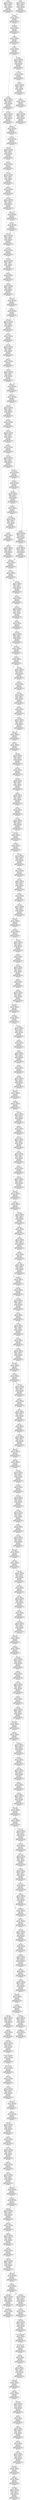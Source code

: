 digraph cnn_tree {
conv0_1 [shape=box, label="conv0_1\n id: 0  type: 0\n input size: 3*512*1024\n output size: 13*256*512\n kernel_h: 3 kernel_w: 3\n stride_h: 2 stride_w: 2\n pad_h: 1 pad_w: 1\n pad_up: 1 pad_down 0\n pad_left: 1 pad_right 0\n report_flag: 0\n bond_type: 1\n data_bit_mode: 1\n aligned_input_data_size: 0\n aligned_output_data_size: 0\n data_delta: 0"];
conv0_1 -> concat0_1;
pool0_1 [shape=box, label="pool0_1\n id: 1  type: 3\n input size: 3*512*1024\n output size: 3*256*512\n kernel_h: 2 kernel_w: 2\n stride_h: 2 stride_w: 2\n pad_h: 0 pad_w: 0\n pad_up: 0 pad_down 0\n pad_left: 0 pad_right 0\n report_flag: 0\n bond_type: 1\n data_bit_mode: 1\n aligned_input_data_size: 0\n aligned_output_data_size: 0\n data_delta: 0"];
pool0_1 -> concat0_1;
concat0_1 [shape=box, label="concat0_1\n id: 2  type: 37\n input size: 16*256*512\n output size: 16*256*512\n report_flag: 0\n bond_type: 1\n data_bit_mode: 2\n aligned_input_data_size: 0\n aligned_output_data_size: 0\n data_delta: 0"];
concat0_1 -> batchnorm0_1;
batchnorm0_1 [shape=box, label="batchnorm0_1\n id: 3  type: 24\n input size: 16*256*512\n output size: 16*256*512\n report_flag: 0\n bond_type: 1\n data_bit_mode: 2\n aligned_input_data_size: 0\n aligned_output_data_size: 0\n data_delta: 0"];
batchnorm0_1 -> scale0_1;
scale0_1 [shape=box, label="scale0_1\n id: 4  type: 25\n input size: 16*256*512\n output size: 16*256*512\n report_flag: 0\n bond_type: 1\n data_bit_mode: 2\n aligned_input_data_size: 0\n aligned_output_data_size: 0\n data_delta: 0"];
scale0_1 -> prelu0_1;
prelu0_1 [shape=box, label="prelu0_1\n id: 5  type: 11\n input size: 16*256*512\n output size: 16*256*512\n report_flag: 0\n bond_type: 1\n data_bit_mode: 2\n aligned_input_data_size: 0\n aligned_output_data_size: 0\n data_delta: 0"];
prelu0_1 -> pool1_0_4;
prelu0_1 -> conv1_0_0;
conv1_0_0 [shape=box, label="conv1_0_0\n id: 6  type: 0\n input size: 16*256*512\n output size: 16*128*256\n kernel_h: 2 kernel_w: 2\n stride_h: 2 stride_w: 2\n pad_h: 0 pad_w: 0\n pad_up: 0 pad_down 0\n pad_left: 0 pad_right 0\n report_flag: 0\n bond_type: 1\n data_bit_mode: 1\n aligned_input_data_size: 0\n aligned_output_data_size: 0\n data_delta: 0"];
conv1_0_0 -> prelu1_0_0;
prelu1_0_0 [shape=box, label="prelu1_0_0\n id: 7  type: 11\n input size: 16*128*256\n output size: 16*128*256\n report_flag: 0\n bond_type: 1\n data_bit_mode: 2\n aligned_input_data_size: 0\n aligned_output_data_size: 0\n data_delta: 0"];
prelu1_0_0 -> conv1_0_1;
conv1_0_1 [shape=box, label="conv1_0_1\n id: 8  type: 0\n input size: 16*128*256\n output size: 16*128*256\n kernel_h: 3 kernel_w: 3\n stride_h: 1 stride_w: 1\n pad_h: 1 pad_w: 1\n pad_up: 1 pad_down 1\n pad_left: 1 pad_right 1\n report_flag: 0\n bond_type: 1\n data_bit_mode: 1\n aligned_input_data_size: 0\n aligned_output_data_size: 0\n data_delta: 0"];
conv1_0_1 -> prelu1_0_1;
prelu1_0_1 [shape=box, label="prelu1_0_1\n id: 9  type: 11\n input size: 16*128*256\n output size: 16*128*256\n report_flag: 0\n bond_type: 1\n data_bit_mode: 2\n aligned_input_data_size: 0\n aligned_output_data_size: 0\n data_delta: 0"];
prelu1_0_1 -> conv1_0_2;
conv1_0_2 [shape=box, label="conv1_0_2\n id: 10  type: 0\n input size: 16*128*256\n output size: 64*128*256\n kernel_h: 1 kernel_w: 1\n stride_h: 1 stride_w: 1\n pad_h: 0 pad_w: 0\n pad_up: 0 pad_down 0\n pad_left: 0 pad_right 0\n report_flag: 0\n bond_type: 1\n data_bit_mode: 1\n aligned_input_data_size: 0\n aligned_output_data_size: 0\n data_delta: 0"];
conv1_0_2 -> eltwise1_0_4;
pool1_0_4 [shape=box, label="pool1_0_4\n id: 11  type: 3\n input size: 16*256*512\n output size: 16*128*256\n kernel_h: 2 kernel_w: 2\n stride_h: 2 stride_w: 2\n pad_h: 0 pad_w: 0\n pad_up: 0 pad_down 0\n pad_left: 0 pad_right 0\n report_flag: 0\n bond_type: 1\n data_bit_mode: 1\n aligned_input_data_size: 0\n aligned_output_data_size: 0\n data_delta: 0"];
pool1_0_4 -> conv1_0_4;
pool1_0_4 -> upsample5_0_4;
conv1_0_4 [shape=box, label="conv1_0_4\n id: 12  type: 0\n input size: 16*128*256\n output size: 64*128*256\n kernel_h: 1 kernel_w: 1\n stride_h: 1 stride_w: 1\n pad_h: 0 pad_w: 0\n pad_up: 0 pad_down 0\n pad_left: 0 pad_right 0\n report_flag: 0\n bond_type: 1\n data_bit_mode: 1\n aligned_input_data_size: 0\n aligned_output_data_size: 0\n data_delta: 0"];
conv1_0_4 -> eltwise1_0_4;
eltwise1_0_4 [shape=box, label="eltwise1_0_4\n id: 13  type: 27\n input size: 64*128*256\n output size: 64*128*256\n report_flag: 0\n bond_type: 1\n data_bit_mode: 1\n aligned_input_data_size: 0\n aligned_output_data_size: 0\n data_delta: 0"];
eltwise1_0_4 -> prelu1_0_4;
prelu1_0_4 [shape=box, label="prelu1_0_4\n id: 14  type: 11\n input size: 64*128*256\n output size: 64*128*256\n report_flag: 0\n bond_type: 1\n data_bit_mode: 2\n aligned_input_data_size: 0\n aligned_output_data_size: 0\n data_delta: 0"];
prelu1_0_4 -> eltwise1_1_4;
prelu1_0_4 -> conv1_1_0;
conv1_1_0 [shape=box, label="conv1_1_0\n id: 15  type: 0\n input size: 64*128*256\n output size: 16*128*256\n kernel_h: 1 kernel_w: 1\n stride_h: 1 stride_w: 1\n pad_h: 0 pad_w: 0\n pad_up: 0 pad_down 0\n pad_left: 0 pad_right 0\n report_flag: 0\n bond_type: 1\n data_bit_mode: 1\n aligned_input_data_size: 0\n aligned_output_data_size: 0\n data_delta: 0"];
conv1_1_0 -> prelu1_1_0;
prelu1_1_0 [shape=box, label="prelu1_1_0\n id: 16  type: 11\n input size: 16*128*256\n output size: 16*128*256\n report_flag: 0\n bond_type: 1\n data_bit_mode: 2\n aligned_input_data_size: 0\n aligned_output_data_size: 0\n data_delta: 0"];
prelu1_1_0 -> conv1_1_1;
conv1_1_1 [shape=box, label="conv1_1_1\n id: 17  type: 0\n input size: 16*128*256\n output size: 16*128*256\n kernel_h: 3 kernel_w: 3\n stride_h: 1 stride_w: 1\n pad_h: 1 pad_w: 1\n pad_up: 1 pad_down 1\n pad_left: 1 pad_right 1\n report_flag: 0\n bond_type: 1\n data_bit_mode: 1\n aligned_input_data_size: 0\n aligned_output_data_size: 0\n data_delta: 0"];
conv1_1_1 -> prelu1_1_1;
prelu1_1_1 [shape=box, label="prelu1_1_1\n id: 18  type: 11\n input size: 16*128*256\n output size: 16*128*256\n report_flag: 0\n bond_type: 1\n data_bit_mode: 2\n aligned_input_data_size: 0\n aligned_output_data_size: 0\n data_delta: 0"];
prelu1_1_1 -> conv1_1_2;
conv1_1_2 [shape=box, label="conv1_1_2\n id: 19  type: 0\n input size: 16*128*256\n output size: 64*128*256\n kernel_h: 1 kernel_w: 1\n stride_h: 1 stride_w: 1\n pad_h: 0 pad_w: 0\n pad_up: 0 pad_down 0\n pad_left: 0 pad_right 0\n report_flag: 0\n bond_type: 1\n data_bit_mode: 1\n aligned_input_data_size: 0\n aligned_output_data_size: 0\n data_delta: 0"];
conv1_1_2 -> eltwise1_1_4;
eltwise1_1_4 [shape=box, label="eltwise1_1_4\n id: 20  type: 27\n input size: 64*128*256\n output size: 64*128*256\n report_flag: 0\n bond_type: 1\n data_bit_mode: 1\n aligned_input_data_size: 0\n aligned_output_data_size: 0\n data_delta: 0"];
eltwise1_1_4 -> prelu1_1_4;
prelu1_1_4 [shape=box, label="prelu1_1_4\n id: 21  type: 11\n input size: 64*128*256\n output size: 64*128*256\n report_flag: 0\n bond_type: 1\n data_bit_mode: 2\n aligned_input_data_size: 0\n aligned_output_data_size: 0\n data_delta: 0"];
prelu1_1_4 -> eltwise1_2_4;
prelu1_1_4 -> conv1_2_0;
conv1_2_0 [shape=box, label="conv1_2_0\n id: 22  type: 0\n input size: 64*128*256\n output size: 16*128*256\n kernel_h: 1 kernel_w: 1\n stride_h: 1 stride_w: 1\n pad_h: 0 pad_w: 0\n pad_up: 0 pad_down 0\n pad_left: 0 pad_right 0\n report_flag: 0\n bond_type: 1\n data_bit_mode: 1\n aligned_input_data_size: 0\n aligned_output_data_size: 0\n data_delta: 0"];
conv1_2_0 -> prelu1_2_0;
prelu1_2_0 [shape=box, label="prelu1_2_0\n id: 23  type: 11\n input size: 16*128*256\n output size: 16*128*256\n report_flag: 0\n bond_type: 1\n data_bit_mode: 2\n aligned_input_data_size: 0\n aligned_output_data_size: 0\n data_delta: 0"];
prelu1_2_0 -> conv1_2_1;
conv1_2_1 [shape=box, label="conv1_2_1\n id: 24  type: 0\n input size: 16*128*256\n output size: 16*128*256\n kernel_h: 3 kernel_w: 3\n stride_h: 1 stride_w: 1\n pad_h: 1 pad_w: 1\n pad_up: 1 pad_down 1\n pad_left: 1 pad_right 1\n report_flag: 0\n bond_type: 1\n data_bit_mode: 1\n aligned_input_data_size: 0\n aligned_output_data_size: 0\n data_delta: 0"];
conv1_2_1 -> prelu1_2_1;
prelu1_2_1 [shape=box, label="prelu1_2_1\n id: 25  type: 11\n input size: 16*128*256\n output size: 16*128*256\n report_flag: 0\n bond_type: 1\n data_bit_mode: 2\n aligned_input_data_size: 0\n aligned_output_data_size: 0\n data_delta: 0"];
prelu1_2_1 -> conv1_2_2;
conv1_2_2 [shape=box, label="conv1_2_2\n id: 26  type: 0\n input size: 16*128*256\n output size: 64*128*256\n kernel_h: 1 kernel_w: 1\n stride_h: 1 stride_w: 1\n pad_h: 0 pad_w: 0\n pad_up: 0 pad_down 0\n pad_left: 0 pad_right 0\n report_flag: 0\n bond_type: 1\n data_bit_mode: 1\n aligned_input_data_size: 0\n aligned_output_data_size: 0\n data_delta: 0"];
conv1_2_2 -> eltwise1_2_4;
eltwise1_2_4 [shape=box, label="eltwise1_2_4\n id: 27  type: 27\n input size: 64*128*256\n output size: 64*128*256\n report_flag: 0\n bond_type: 1\n data_bit_mode: 1\n aligned_input_data_size: 0\n aligned_output_data_size: 0\n data_delta: 0"];
eltwise1_2_4 -> prelu1_2_4;
prelu1_2_4 [shape=box, label="prelu1_2_4\n id: 28  type: 11\n input size: 64*128*256\n output size: 64*128*256\n report_flag: 0\n bond_type: 1\n data_bit_mode: 2\n aligned_input_data_size: 0\n aligned_output_data_size: 0\n data_delta: 0"];
prelu1_2_4 -> eltwise1_3_4;
prelu1_2_4 -> conv1_3_0;
conv1_3_0 [shape=box, label="conv1_3_0\n id: 29  type: 0\n input size: 64*128*256\n output size: 16*128*256\n kernel_h: 1 kernel_w: 1\n stride_h: 1 stride_w: 1\n pad_h: 0 pad_w: 0\n pad_up: 0 pad_down 0\n pad_left: 0 pad_right 0\n report_flag: 0\n bond_type: 1\n data_bit_mode: 1\n aligned_input_data_size: 0\n aligned_output_data_size: 0\n data_delta: 0"];
conv1_3_0 -> prelu1_3_0;
prelu1_3_0 [shape=box, label="prelu1_3_0\n id: 30  type: 11\n input size: 16*128*256\n output size: 16*128*256\n report_flag: 0\n bond_type: 1\n data_bit_mode: 2\n aligned_input_data_size: 0\n aligned_output_data_size: 0\n data_delta: 0"];
prelu1_3_0 -> conv1_3_1;
conv1_3_1 [shape=box, label="conv1_3_1\n id: 31  type: 0\n input size: 16*128*256\n output size: 16*128*256\n kernel_h: 3 kernel_w: 3\n stride_h: 1 stride_w: 1\n pad_h: 1 pad_w: 1\n pad_up: 1 pad_down 1\n pad_left: 1 pad_right 1\n report_flag: 0\n bond_type: 1\n data_bit_mode: 1\n aligned_input_data_size: 0\n aligned_output_data_size: 0\n data_delta: 0"];
conv1_3_1 -> prelu1_3_1;
prelu1_3_1 [shape=box, label="prelu1_3_1\n id: 32  type: 11\n input size: 16*128*256\n output size: 16*128*256\n report_flag: 0\n bond_type: 1\n data_bit_mode: 2\n aligned_input_data_size: 0\n aligned_output_data_size: 0\n data_delta: 0"];
prelu1_3_1 -> conv1_3_2;
conv1_3_2 [shape=box, label="conv1_3_2\n id: 33  type: 0\n input size: 16*128*256\n output size: 64*128*256\n kernel_h: 1 kernel_w: 1\n stride_h: 1 stride_w: 1\n pad_h: 0 pad_w: 0\n pad_up: 0 pad_down 0\n pad_left: 0 pad_right 0\n report_flag: 0\n bond_type: 1\n data_bit_mode: 1\n aligned_input_data_size: 0\n aligned_output_data_size: 0\n data_delta: 0"];
conv1_3_2 -> eltwise1_3_4;
eltwise1_3_4 [shape=box, label="eltwise1_3_4\n id: 34  type: 27\n input size: 64*128*256\n output size: 64*128*256\n report_flag: 0\n bond_type: 1\n data_bit_mode: 1\n aligned_input_data_size: 0\n aligned_output_data_size: 0\n data_delta: 0"];
eltwise1_3_4 -> prelu1_3_4;
prelu1_3_4 [shape=box, label="prelu1_3_4\n id: 35  type: 11\n input size: 64*128*256\n output size: 64*128*256\n report_flag: 0\n bond_type: 1\n data_bit_mode: 2\n aligned_input_data_size: 0\n aligned_output_data_size: 0\n data_delta: 0"];
prelu1_3_4 -> eltwise1_4_4;
prelu1_3_4 -> conv1_4_0;
conv1_4_0 [shape=box, label="conv1_4_0\n id: 36  type: 0\n input size: 64*128*256\n output size: 16*128*256\n kernel_h: 1 kernel_w: 1\n stride_h: 1 stride_w: 1\n pad_h: 0 pad_w: 0\n pad_up: 0 pad_down 0\n pad_left: 0 pad_right 0\n report_flag: 0\n bond_type: 1\n data_bit_mode: 1\n aligned_input_data_size: 0\n aligned_output_data_size: 0\n data_delta: 0"];
conv1_4_0 -> prelu1_4_0;
prelu1_4_0 [shape=box, label="prelu1_4_0\n id: 37  type: 11\n input size: 16*128*256\n output size: 16*128*256\n report_flag: 0\n bond_type: 1\n data_bit_mode: 2\n aligned_input_data_size: 0\n aligned_output_data_size: 0\n data_delta: 0"];
prelu1_4_0 -> conv1_4_1;
conv1_4_1 [shape=box, label="conv1_4_1\n id: 38  type: 0\n input size: 16*128*256\n output size: 16*128*256\n kernel_h: 3 kernel_w: 3\n stride_h: 1 stride_w: 1\n pad_h: 1 pad_w: 1\n pad_up: 1 pad_down 1\n pad_left: 1 pad_right 1\n report_flag: 0\n bond_type: 1\n data_bit_mode: 1\n aligned_input_data_size: 0\n aligned_output_data_size: 0\n data_delta: 0"];
conv1_4_1 -> prelu1_4_1;
prelu1_4_1 [shape=box, label="prelu1_4_1\n id: 39  type: 11\n input size: 16*128*256\n output size: 16*128*256\n report_flag: 0\n bond_type: 1\n data_bit_mode: 2\n aligned_input_data_size: 0\n aligned_output_data_size: 0\n data_delta: 0"];
prelu1_4_1 -> conv1_4_2;
conv1_4_2 [shape=box, label="conv1_4_2\n id: 40  type: 0\n input size: 16*128*256\n output size: 64*128*256\n kernel_h: 1 kernel_w: 1\n stride_h: 1 stride_w: 1\n pad_h: 0 pad_w: 0\n pad_up: 0 pad_down 0\n pad_left: 0 pad_right 0\n report_flag: 0\n bond_type: 1\n data_bit_mode: 1\n aligned_input_data_size: 0\n aligned_output_data_size: 0\n data_delta: 0"];
conv1_4_2 -> eltwise1_4_4;
eltwise1_4_4 [shape=box, label="eltwise1_4_4\n id: 41  type: 27\n input size: 64*128*256\n output size: 64*128*256\n report_flag: 0\n bond_type: 1\n data_bit_mode: 1\n aligned_input_data_size: 0\n aligned_output_data_size: 0\n data_delta: 0"];
eltwise1_4_4 -> prelu1_4_4;
prelu1_4_4 [shape=box, label="prelu1_4_4\n id: 42  type: 11\n input size: 64*128*256\n output size: 64*128*256\n report_flag: 0\n bond_type: 1\n data_bit_mode: 2\n aligned_input_data_size: 0\n aligned_output_data_size: 0\n data_delta: 0"];
prelu1_4_4 -> pool2_0_4;
prelu1_4_4 -> conv2_0_0;
conv2_0_0 [shape=box, label="conv2_0_0\n id: 43  type: 0\n input size: 64*128*256\n output size: 32*64*128\n kernel_h: 2 kernel_w: 2\n stride_h: 2 stride_w: 2\n pad_h: 0 pad_w: 0\n pad_up: 0 pad_down 0\n pad_left: 0 pad_right 0\n report_flag: 0\n bond_type: 1\n data_bit_mode: 1\n aligned_input_data_size: 0\n aligned_output_data_size: 0\n data_delta: 0"];
conv2_0_0 -> prelu2_0_0;
prelu2_0_0 [shape=box, label="prelu2_0_0\n id: 44  type: 11\n input size: 32*64*128\n output size: 32*64*128\n report_flag: 0\n bond_type: 1\n data_bit_mode: 2\n aligned_input_data_size: 0\n aligned_output_data_size: 0\n data_delta: 0"];
prelu2_0_0 -> conv2_0_1;
conv2_0_1 [shape=box, label="conv2_0_1\n id: 45  type: 0\n input size: 32*64*128\n output size: 32*64*128\n kernel_h: 3 kernel_w: 3\n stride_h: 1 stride_w: 1\n pad_h: 1 pad_w: 1\n pad_up: 1 pad_down 1\n pad_left: 1 pad_right 1\n report_flag: 0\n bond_type: 1\n data_bit_mode: 1\n aligned_input_data_size: 0\n aligned_output_data_size: 0\n data_delta: 0"];
conv2_0_1 -> prelu2_0_1;
prelu2_0_1 [shape=box, label="prelu2_0_1\n id: 46  type: 11\n input size: 32*64*128\n output size: 32*64*128\n report_flag: 0\n bond_type: 1\n data_bit_mode: 2\n aligned_input_data_size: 0\n aligned_output_data_size: 0\n data_delta: 0"];
prelu2_0_1 -> conv2_0_2;
conv2_0_2 [shape=box, label="conv2_0_2\n id: 47  type: 0\n input size: 32*64*128\n output size: 128*64*128\n kernel_h: 1 kernel_w: 1\n stride_h: 1 stride_w: 1\n pad_h: 0 pad_w: 0\n pad_up: 0 pad_down 0\n pad_left: 0 pad_right 0\n report_flag: 0\n bond_type: 1\n data_bit_mode: 1\n aligned_input_data_size: 0\n aligned_output_data_size: 0\n data_delta: 0"];
conv2_0_2 -> eltwise2_0_4;
pool2_0_4 [shape=box, label="pool2_0_4\n id: 48  type: 3\n input size: 64*128*256\n output size: 64*64*128\n kernel_h: 2 kernel_w: 2\n stride_h: 2 stride_w: 2\n pad_h: 0 pad_w: 0\n pad_up: 0 pad_down 0\n pad_left: 0 pad_right 0\n report_flag: 0\n bond_type: 1\n data_bit_mode: 1\n aligned_input_data_size: 0\n aligned_output_data_size: 0\n data_delta: 0"];
pool2_0_4 -> conv2_0_4;
pool2_0_4 -> upsample4_0_4;
conv2_0_4 [shape=box, label="conv2_0_4\n id: 49  type: 0\n input size: 64*64*128\n output size: 128*64*128\n kernel_h: 1 kernel_w: 1\n stride_h: 1 stride_w: 1\n pad_h: 0 pad_w: 0\n pad_up: 0 pad_down 0\n pad_left: 0 pad_right 0\n report_flag: 0\n bond_type: 1\n data_bit_mode: 1\n aligned_input_data_size: 0\n aligned_output_data_size: 0\n data_delta: 0"];
conv2_0_4 -> eltwise2_0_4;
eltwise2_0_4 [shape=box, label="eltwise2_0_4\n id: 50  type: 27\n input size: 128*64*128\n output size: 128*64*128\n report_flag: 0\n bond_type: 1\n data_bit_mode: 1\n aligned_input_data_size: 0\n aligned_output_data_size: 0\n data_delta: 0"];
eltwise2_0_4 -> prelu2_0_4;
prelu2_0_4 [shape=box, label="prelu2_0_4\n id: 51  type: 11\n input size: 128*64*128\n output size: 128*64*128\n report_flag: 0\n bond_type: 1\n data_bit_mode: 2\n aligned_input_data_size: 0\n aligned_output_data_size: 0\n data_delta: 0"];
prelu2_0_4 -> eltwise2_1_4;
prelu2_0_4 -> conv2_1_0;
conv2_1_0 [shape=box, label="conv2_1_0\n id: 52  type: 0\n input size: 128*64*128\n output size: 32*64*128\n kernel_h: 1 kernel_w: 1\n stride_h: 1 stride_w: 1\n pad_h: 0 pad_w: 0\n pad_up: 0 pad_down 0\n pad_left: 0 pad_right 0\n report_flag: 0\n bond_type: 1\n data_bit_mode: 1\n aligned_input_data_size: 0\n aligned_output_data_size: 0\n data_delta: 0"];
conv2_1_0 -> prelu2_1_0;
prelu2_1_0 [shape=box, label="prelu2_1_0\n id: 53  type: 11\n input size: 32*64*128\n output size: 32*64*128\n report_flag: 0\n bond_type: 1\n data_bit_mode: 2\n aligned_input_data_size: 0\n aligned_output_data_size: 0\n data_delta: 0"];
prelu2_1_0 -> conv2_1_1;
conv2_1_1 [shape=box, label="conv2_1_1\n id: 54  type: 0\n input size: 32*64*128\n output size: 32*64*128\n kernel_h: 3 kernel_w: 3\n stride_h: 1 stride_w: 1\n pad_h: 1 pad_w: 1\n pad_up: 1 pad_down 1\n pad_left: 1 pad_right 1\n report_flag: 0\n bond_type: 1\n data_bit_mode: 1\n aligned_input_data_size: 0\n aligned_output_data_size: 0\n data_delta: 0"];
conv2_1_1 -> prelu2_1_1;
prelu2_1_1 [shape=box, label="prelu2_1_1\n id: 55  type: 11\n input size: 32*64*128\n output size: 32*64*128\n report_flag: 0\n bond_type: 1\n data_bit_mode: 2\n aligned_input_data_size: 0\n aligned_output_data_size: 0\n data_delta: 0"];
prelu2_1_1 -> conv2_1_2;
conv2_1_2 [shape=box, label="conv2_1_2\n id: 56  type: 0\n input size: 32*64*128\n output size: 128*64*128\n kernel_h: 1 kernel_w: 1\n stride_h: 1 stride_w: 1\n pad_h: 0 pad_w: 0\n pad_up: 0 pad_down 0\n pad_left: 0 pad_right 0\n report_flag: 0\n bond_type: 1\n data_bit_mode: 1\n aligned_input_data_size: 0\n aligned_output_data_size: 0\n data_delta: 0"];
conv2_1_2 -> eltwise2_1_4;
eltwise2_1_4 [shape=box, label="eltwise2_1_4\n id: 57  type: 27\n input size: 128*64*128\n output size: 128*64*128\n report_flag: 0\n bond_type: 1\n data_bit_mode: 1\n aligned_input_data_size: 0\n aligned_output_data_size: 0\n data_delta: 0"];
eltwise2_1_4 -> prelu2_1_4;
prelu2_1_4 [shape=box, label="prelu2_1_4\n id: 58  type: 11\n input size: 128*64*128\n output size: 128*64*128\n report_flag: 0\n bond_type: 1\n data_bit_mode: 2\n aligned_input_data_size: 0\n aligned_output_data_size: 0\n data_delta: 0"];
prelu2_1_4 -> eltwise2_2_4;
prelu2_1_4 -> conv2_2_0;
conv2_2_0 [shape=box, label="conv2_2_0\n id: 59  type: 0\n input size: 128*64*128\n output size: 32*64*128\n kernel_h: 1 kernel_w: 1\n stride_h: 1 stride_w: 1\n pad_h: 0 pad_w: 0\n pad_up: 0 pad_down 0\n pad_left: 0 pad_right 0\n report_flag: 0\n bond_type: 1\n data_bit_mode: 1\n aligned_input_data_size: 0\n aligned_output_data_size: 0\n data_delta: 0"];
conv2_2_0 -> prelu2_2_0;
prelu2_2_0 [shape=box, label="prelu2_2_0\n id: 60  type: 11\n input size: 32*64*128\n output size: 32*64*128\n report_flag: 0\n bond_type: 1\n data_bit_mode: 2\n aligned_input_data_size: 0\n aligned_output_data_size: 0\n data_delta: 0"];
prelu2_2_0 -> conv2_2_1;
conv2_2_1 [shape=box, label="conv2_2_1\n id: 61  type: 0\n input size: 32*64*128\n output size: 32*64*128\n kernel_h: 3 kernel_w: 3\n stride_h: 1 stride_w: 1\n pad_h: 2 pad_w: 2\n pad_up: 2 pad_down 2\n pad_left: 2 pad_right 2\n report_flag: 0\n bond_type: 1\n data_bit_mode: 1\n aligned_input_data_size: 0\n aligned_output_data_size: 0\n data_delta: 0"];
conv2_2_1 -> prelu2_2_1;
prelu2_2_1 [shape=box, label="prelu2_2_1\n id: 62  type: 11\n input size: 32*64*128\n output size: 32*64*128\n report_flag: 0\n bond_type: 1\n data_bit_mode: 2\n aligned_input_data_size: 0\n aligned_output_data_size: 0\n data_delta: 0"];
prelu2_2_1 -> conv2_2_2;
conv2_2_2 [shape=box, label="conv2_2_2\n id: 63  type: 0\n input size: 32*64*128\n output size: 128*64*128\n kernel_h: 1 kernel_w: 1\n stride_h: 1 stride_w: 1\n pad_h: 0 pad_w: 0\n pad_up: 0 pad_down 0\n pad_left: 0 pad_right 0\n report_flag: 0\n bond_type: 1\n data_bit_mode: 1\n aligned_input_data_size: 0\n aligned_output_data_size: 0\n data_delta: 0"];
conv2_2_2 -> eltwise2_2_4;
eltwise2_2_4 [shape=box, label="eltwise2_2_4\n id: 64  type: 27\n input size: 128*64*128\n output size: 128*64*128\n report_flag: 0\n bond_type: 1\n data_bit_mode: 1\n aligned_input_data_size: 0\n aligned_output_data_size: 0\n data_delta: 0"];
eltwise2_2_4 -> prelu2_2_4;
prelu2_2_4 [shape=box, label="prelu2_2_4\n id: 65  type: 11\n input size: 128*64*128\n output size: 128*64*128\n report_flag: 0\n bond_type: 1\n data_bit_mode: 2\n aligned_input_data_size: 0\n aligned_output_data_size: 0\n data_delta: 0"];
prelu2_2_4 -> eltwise2_3_4;
prelu2_2_4 -> conv2_3_0;
conv2_3_0 [shape=box, label="conv2_3_0\n id: 66  type: 0\n input size: 128*64*128\n output size: 32*64*128\n kernel_h: 1 kernel_w: 1\n stride_h: 1 stride_w: 1\n pad_h: 0 pad_w: 0\n pad_up: 0 pad_down 0\n pad_left: 0 pad_right 0\n report_flag: 0\n bond_type: 1\n data_bit_mode: 1\n aligned_input_data_size: 0\n aligned_output_data_size: 0\n data_delta: 0"];
conv2_3_0 -> prelu2_3_0;
prelu2_3_0 [shape=box, label="prelu2_3_0\n id: 67  type: 11\n input size: 32*64*128\n output size: 32*64*128\n report_flag: 0\n bond_type: 1\n data_bit_mode: 2\n aligned_input_data_size: 0\n aligned_output_data_size: 0\n data_delta: 0"];
prelu2_3_0 -> conv2_3_1_a;
conv2_3_1_a [shape=box, label="conv2_3_1_a\n id: 68  type: 0\n input size: 32*64*128\n output size: 32*62*130\n kernel_h: 5 kernel_w: 1\n stride_h: 1 stride_w: 1\n pad_h: 1 pad_w: 1\n pad_up: 1 pad_down 1\n pad_left: 1 pad_right 1\n report_flag: 0\n bond_type: 1\n data_bit_mode: 1\n aligned_input_data_size: 0\n aligned_output_data_size: 0\n data_delta: 0"];
conv2_3_1_a -> conv2_3_1;
conv2_3_1 [shape=box, label="conv2_3_1\n id: 69  type: 0\n input size: 32*62*130\n output size: 32*64*128\n kernel_h: 1 kernel_w: 5\n stride_h: 1 stride_w: 1\n pad_h: 1 pad_w: 1\n pad_up: 1 pad_down 1\n pad_left: 1 pad_right 1\n report_flag: 0\n bond_type: 1\n data_bit_mode: 1\n aligned_input_data_size: 0\n aligned_output_data_size: 0\n data_delta: 0"];
conv2_3_1 -> prelu2_3_1;
prelu2_3_1 [shape=box, label="prelu2_3_1\n id: 70  type: 11\n input size: 32*64*128\n output size: 32*64*128\n report_flag: 0\n bond_type: 1\n data_bit_mode: 2\n aligned_input_data_size: 0\n aligned_output_data_size: 0\n data_delta: 0"];
prelu2_3_1 -> conv2_3_2;
conv2_3_2 [shape=box, label="conv2_3_2\n id: 71  type: 0\n input size: 32*64*128\n output size: 128*64*128\n kernel_h: 1 kernel_w: 1\n stride_h: 1 stride_w: 1\n pad_h: 0 pad_w: 0\n pad_up: 0 pad_down 0\n pad_left: 0 pad_right 0\n report_flag: 0\n bond_type: 1\n data_bit_mode: 1\n aligned_input_data_size: 0\n aligned_output_data_size: 0\n data_delta: 0"];
conv2_3_2 -> eltwise2_3_4;
eltwise2_3_4 [shape=box, label="eltwise2_3_4\n id: 72  type: 27\n input size: 128*64*128\n output size: 128*64*128\n report_flag: 0\n bond_type: 1\n data_bit_mode: 1\n aligned_input_data_size: 0\n aligned_output_data_size: 0\n data_delta: 0"];
eltwise2_3_4 -> prelu2_3_4;
prelu2_3_4 [shape=box, label="prelu2_3_4\n id: 73  type: 11\n input size: 128*64*128\n output size: 128*64*128\n report_flag: 0\n bond_type: 1\n data_bit_mode: 2\n aligned_input_data_size: 0\n aligned_output_data_size: 0\n data_delta: 0"];
prelu2_3_4 -> eltwise2_4_4;
prelu2_3_4 -> conv2_4_0;
conv2_4_0 [shape=box, label="conv2_4_0\n id: 74  type: 0\n input size: 128*64*128\n output size: 32*64*128\n kernel_h: 1 kernel_w: 1\n stride_h: 1 stride_w: 1\n pad_h: 0 pad_w: 0\n pad_up: 0 pad_down 0\n pad_left: 0 pad_right 0\n report_flag: 0\n bond_type: 1\n data_bit_mode: 1\n aligned_input_data_size: 0\n aligned_output_data_size: 0\n data_delta: 0"];
conv2_4_0 -> prelu2_4_0;
prelu2_4_0 [shape=box, label="prelu2_4_0\n id: 75  type: 11\n input size: 32*64*128\n output size: 32*64*128\n report_flag: 0\n bond_type: 1\n data_bit_mode: 2\n aligned_input_data_size: 0\n aligned_output_data_size: 0\n data_delta: 0"];
prelu2_4_0 -> conv2_4_1;
conv2_4_1 [shape=box, label="conv2_4_1\n id: 76  type: 0\n input size: 32*64*128\n output size: 32*64*128\n kernel_h: 3 kernel_w: 3\n stride_h: 1 stride_w: 1\n pad_h: 4 pad_w: 4\n pad_up: 4 pad_down 4\n pad_left: 4 pad_right 4\n report_flag: 0\n bond_type: 1\n data_bit_mode: 1\n aligned_input_data_size: 0\n aligned_output_data_size: 0\n data_delta: 0"];
conv2_4_1 -> prelu2_4_1;
prelu2_4_1 [shape=box, label="prelu2_4_1\n id: 77  type: 11\n input size: 32*64*128\n output size: 32*64*128\n report_flag: 0\n bond_type: 1\n data_bit_mode: 2\n aligned_input_data_size: 0\n aligned_output_data_size: 0\n data_delta: 0"];
prelu2_4_1 -> conv2_4_2;
conv2_4_2 [shape=box, label="conv2_4_2\n id: 78  type: 0\n input size: 32*64*128\n output size: 128*64*128\n kernel_h: 1 kernel_w: 1\n stride_h: 1 stride_w: 1\n pad_h: 0 pad_w: 0\n pad_up: 0 pad_down 0\n pad_left: 0 pad_right 0\n report_flag: 0\n bond_type: 1\n data_bit_mode: 1\n aligned_input_data_size: 0\n aligned_output_data_size: 0\n data_delta: 0"];
conv2_4_2 -> eltwise2_4_4;
eltwise2_4_4 [shape=box, label="eltwise2_4_4\n id: 79  type: 27\n input size: 128*64*128\n output size: 128*64*128\n report_flag: 0\n bond_type: 1\n data_bit_mode: 1\n aligned_input_data_size: 0\n aligned_output_data_size: 0\n data_delta: 0"];
eltwise2_4_4 -> prelu2_4_4;
prelu2_4_4 [shape=box, label="prelu2_4_4\n id: 80  type: 11\n input size: 128*64*128\n output size: 128*64*128\n report_flag: 0\n bond_type: 1\n data_bit_mode: 2\n aligned_input_data_size: 0\n aligned_output_data_size: 0\n data_delta: 0"];
prelu2_4_4 -> eltwise2_5_4;
prelu2_4_4 -> conv2_5_0;
conv2_5_0 [shape=box, label="conv2_5_0\n id: 81  type: 0\n input size: 128*64*128\n output size: 32*64*128\n kernel_h: 1 kernel_w: 1\n stride_h: 1 stride_w: 1\n pad_h: 0 pad_w: 0\n pad_up: 0 pad_down 0\n pad_left: 0 pad_right 0\n report_flag: 0\n bond_type: 1\n data_bit_mode: 1\n aligned_input_data_size: 0\n aligned_output_data_size: 0\n data_delta: 0"];
conv2_5_0 -> prelu2_5_0;
prelu2_5_0 [shape=box, label="prelu2_5_0\n id: 82  type: 11\n input size: 32*64*128\n output size: 32*64*128\n report_flag: 0\n bond_type: 1\n data_bit_mode: 2\n aligned_input_data_size: 0\n aligned_output_data_size: 0\n data_delta: 0"];
prelu2_5_0 -> conv2_5_1;
conv2_5_1 [shape=box, label="conv2_5_1\n id: 83  type: 0\n input size: 32*64*128\n output size: 32*64*128\n kernel_h: 3 kernel_w: 3\n stride_h: 1 stride_w: 1\n pad_h: 1 pad_w: 1\n pad_up: 1 pad_down 1\n pad_left: 1 pad_right 1\n report_flag: 0\n bond_type: 1\n data_bit_mode: 1\n aligned_input_data_size: 0\n aligned_output_data_size: 0\n data_delta: 0"];
conv2_5_1 -> prelu2_5_1;
prelu2_5_1 [shape=box, label="prelu2_5_1\n id: 84  type: 11\n input size: 32*64*128\n output size: 32*64*128\n report_flag: 0\n bond_type: 1\n data_bit_mode: 2\n aligned_input_data_size: 0\n aligned_output_data_size: 0\n data_delta: 0"];
prelu2_5_1 -> conv2_5_2;
conv2_5_2 [shape=box, label="conv2_5_2\n id: 85  type: 0\n input size: 32*64*128\n output size: 128*64*128\n kernel_h: 1 kernel_w: 1\n stride_h: 1 stride_w: 1\n pad_h: 0 pad_w: 0\n pad_up: 0 pad_down 0\n pad_left: 0 pad_right 0\n report_flag: 0\n bond_type: 1\n data_bit_mode: 1\n aligned_input_data_size: 0\n aligned_output_data_size: 0\n data_delta: 0"];
conv2_5_2 -> eltwise2_5_4;
eltwise2_5_4 [shape=box, label="eltwise2_5_4\n id: 86  type: 27\n input size: 128*64*128\n output size: 128*64*128\n report_flag: 0\n bond_type: 1\n data_bit_mode: 1\n aligned_input_data_size: 0\n aligned_output_data_size: 0\n data_delta: 0"];
eltwise2_5_4 -> prelu2_5_4;
prelu2_5_4 [shape=box, label="prelu2_5_4\n id: 87  type: 11\n input size: 128*64*128\n output size: 128*64*128\n report_flag: 0\n bond_type: 1\n data_bit_mode: 2\n aligned_input_data_size: 0\n aligned_output_data_size: 0\n data_delta: 0"];
prelu2_5_4 -> eltwise2_6_4;
prelu2_5_4 -> conv2_6_0;
conv2_6_0 [shape=box, label="conv2_6_0\n id: 88  type: 0\n input size: 128*64*128\n output size: 32*64*128\n kernel_h: 1 kernel_w: 1\n stride_h: 1 stride_w: 1\n pad_h: 0 pad_w: 0\n pad_up: 0 pad_down 0\n pad_left: 0 pad_right 0\n report_flag: 0\n bond_type: 1\n data_bit_mode: 1\n aligned_input_data_size: 0\n aligned_output_data_size: 0\n data_delta: 0"];
conv2_6_0 -> prelu2_6_0;
prelu2_6_0 [shape=box, label="prelu2_6_0\n id: 89  type: 11\n input size: 32*64*128\n output size: 32*64*128\n report_flag: 0\n bond_type: 1\n data_bit_mode: 2\n aligned_input_data_size: 0\n aligned_output_data_size: 0\n data_delta: 0"];
prelu2_6_0 -> conv2_6_1;
conv2_6_1 [shape=box, label="conv2_6_1\n id: 90  type: 0\n input size: 32*64*128\n output size: 32*64*128\n kernel_h: 3 kernel_w: 3\n stride_h: 1 stride_w: 1\n pad_h: 8 pad_w: 8\n pad_up: 8 pad_down 8\n pad_left: 8 pad_right 8\n report_flag: 0\n bond_type: 1\n data_bit_mode: 1\n aligned_input_data_size: 0\n aligned_output_data_size: 0\n data_delta: 0"];
conv2_6_1 -> prelu2_6_1;
prelu2_6_1 [shape=box, label="prelu2_6_1\n id: 91  type: 11\n input size: 32*64*128\n output size: 32*64*128\n report_flag: 0\n bond_type: 1\n data_bit_mode: 2\n aligned_input_data_size: 0\n aligned_output_data_size: 0\n data_delta: 0"];
prelu2_6_1 -> conv2_6_2;
conv2_6_2 [shape=box, label="conv2_6_2\n id: 92  type: 0\n input size: 32*64*128\n output size: 128*64*128\n kernel_h: 1 kernel_w: 1\n stride_h: 1 stride_w: 1\n pad_h: 0 pad_w: 0\n pad_up: 0 pad_down 0\n pad_left: 0 pad_right 0\n report_flag: 0\n bond_type: 1\n data_bit_mode: 1\n aligned_input_data_size: 0\n aligned_output_data_size: 0\n data_delta: 0"];
conv2_6_2 -> eltwise2_6_4;
eltwise2_6_4 [shape=box, label="eltwise2_6_4\n id: 93  type: 27\n input size: 128*64*128\n output size: 128*64*128\n report_flag: 0\n bond_type: 1\n data_bit_mode: 1\n aligned_input_data_size: 0\n aligned_output_data_size: 0\n data_delta: 0"];
eltwise2_6_4 -> prelu2_6_4;
prelu2_6_4 [shape=box, label="prelu2_6_4\n id: 94  type: 11\n input size: 128*64*128\n output size: 128*64*128\n report_flag: 0\n bond_type: 1\n data_bit_mode: 2\n aligned_input_data_size: 0\n aligned_output_data_size: 0\n data_delta: 0"];
prelu2_6_4 -> eltwise2_7_4;
prelu2_6_4 -> conv2_7_0;
conv2_7_0 [shape=box, label="conv2_7_0\n id: 95  type: 0\n input size: 128*64*128\n output size: 32*64*128\n kernel_h: 1 kernel_w: 1\n stride_h: 1 stride_w: 1\n pad_h: 0 pad_w: 0\n pad_up: 0 pad_down 0\n pad_left: 0 pad_right 0\n report_flag: 0\n bond_type: 1\n data_bit_mode: 1\n aligned_input_data_size: 0\n aligned_output_data_size: 0\n data_delta: 0"];
conv2_7_0 -> prelu2_7_0;
prelu2_7_0 [shape=box, label="prelu2_7_0\n id: 96  type: 11\n input size: 32*64*128\n output size: 32*64*128\n report_flag: 0\n bond_type: 1\n data_bit_mode: 2\n aligned_input_data_size: 0\n aligned_output_data_size: 0\n data_delta: 0"];
prelu2_7_0 -> conv2_7_1_a;
conv2_7_1_a [shape=box, label="conv2_7_1_a\n id: 97  type: 0\n input size: 32*64*128\n output size: 32*62*130\n kernel_h: 5 kernel_w: 1\n stride_h: 1 stride_w: 1\n pad_h: 1 pad_w: 1\n pad_up: 1 pad_down 1\n pad_left: 1 pad_right 1\n report_flag: 0\n bond_type: 1\n data_bit_mode: 1\n aligned_input_data_size: 0\n aligned_output_data_size: 0\n data_delta: 0"];
conv2_7_1_a -> conv2_7_1;
conv2_7_1 [shape=box, label="conv2_7_1\n id: 98  type: 0\n input size: 32*62*130\n output size: 32*64*128\n kernel_h: 1 kernel_w: 5\n stride_h: 1 stride_w: 1\n pad_h: 1 pad_w: 1\n pad_up: 1 pad_down 1\n pad_left: 1 pad_right 1\n report_flag: 0\n bond_type: 1\n data_bit_mode: 1\n aligned_input_data_size: 0\n aligned_output_data_size: 0\n data_delta: 0"];
conv2_7_1 -> prelu2_7_1;
prelu2_7_1 [shape=box, label="prelu2_7_1\n id: 99  type: 11\n input size: 32*64*128\n output size: 32*64*128\n report_flag: 0\n bond_type: 1\n data_bit_mode: 2\n aligned_input_data_size: 0\n aligned_output_data_size: 0\n data_delta: 0"];
prelu2_7_1 -> conv2_7_2;
conv2_7_2 [shape=box, label="conv2_7_2\n id: 100  type: 0\n input size: 32*64*128\n output size: 128*64*128\n kernel_h: 1 kernel_w: 1\n stride_h: 1 stride_w: 1\n pad_h: 0 pad_w: 0\n pad_up: 0 pad_down 0\n pad_left: 0 pad_right 0\n report_flag: 0\n bond_type: 1\n data_bit_mode: 1\n aligned_input_data_size: 0\n aligned_output_data_size: 0\n data_delta: 0"];
conv2_7_2 -> eltwise2_7_4;
eltwise2_7_4 [shape=box, label="eltwise2_7_4\n id: 101  type: 27\n input size: 128*64*128\n output size: 128*64*128\n report_flag: 0\n bond_type: 1\n data_bit_mode: 1\n aligned_input_data_size: 0\n aligned_output_data_size: 0\n data_delta: 0"];
eltwise2_7_4 -> prelu2_7_4;
prelu2_7_4 [shape=box, label="prelu2_7_4\n id: 102  type: 11\n input size: 128*64*128\n output size: 128*64*128\n report_flag: 0\n bond_type: 1\n data_bit_mode: 2\n aligned_input_data_size: 0\n aligned_output_data_size: 0\n data_delta: 0"];
prelu2_7_4 -> eltwise2_8_4;
prelu2_7_4 -> conv2_8_0;
conv2_8_0 [shape=box, label="conv2_8_0\n id: 103  type: 0\n input size: 128*64*128\n output size: 32*64*128\n kernel_h: 1 kernel_w: 1\n stride_h: 1 stride_w: 1\n pad_h: 0 pad_w: 0\n pad_up: 0 pad_down 0\n pad_left: 0 pad_right 0\n report_flag: 0\n bond_type: 1\n data_bit_mode: 1\n aligned_input_data_size: 0\n aligned_output_data_size: 0\n data_delta: 0"];
conv2_8_0 -> prelu2_8_0;
prelu2_8_0 [shape=box, label="prelu2_8_0\n id: 104  type: 11\n input size: 32*64*128\n output size: 32*64*128\n report_flag: 0\n bond_type: 1\n data_bit_mode: 2\n aligned_input_data_size: 0\n aligned_output_data_size: 0\n data_delta: 0"];
prelu2_8_0 -> conv2_8_1;
conv2_8_1 [shape=box, label="conv2_8_1\n id: 105  type: 0\n input size: 32*64*128\n output size: 32*64*128\n kernel_h: 3 kernel_w: 3\n stride_h: 1 stride_w: 1\n pad_h: 16 pad_w: 16\n pad_up: 16 pad_down 16\n pad_left: 16 pad_right 16\n report_flag: 0\n bond_type: 1\n data_bit_mode: 1\n aligned_input_data_size: 0\n aligned_output_data_size: 0\n data_delta: 0"];
conv2_8_1 -> prelu2_8_1;
prelu2_8_1 [shape=box, label="prelu2_8_1\n id: 106  type: 11\n input size: 32*64*128\n output size: 32*64*128\n report_flag: 0\n bond_type: 1\n data_bit_mode: 2\n aligned_input_data_size: 0\n aligned_output_data_size: 0\n data_delta: 0"];
prelu2_8_1 -> conv2_8_2;
conv2_8_2 [shape=box, label="conv2_8_2\n id: 107  type: 0\n input size: 32*64*128\n output size: 128*64*128\n kernel_h: 1 kernel_w: 1\n stride_h: 1 stride_w: 1\n pad_h: 0 pad_w: 0\n pad_up: 0 pad_down 0\n pad_left: 0 pad_right 0\n report_flag: 0\n bond_type: 1\n data_bit_mode: 1\n aligned_input_data_size: 0\n aligned_output_data_size: 0\n data_delta: 0"];
conv2_8_2 -> eltwise2_8_4;
eltwise2_8_4 [shape=box, label="eltwise2_8_4\n id: 108  type: 27\n input size: 128*64*128\n output size: 128*64*128\n report_flag: 0\n bond_type: 1\n data_bit_mode: 1\n aligned_input_data_size: 0\n aligned_output_data_size: 0\n data_delta: 0"];
eltwise2_8_4 -> prelu2_8_4;
prelu2_8_4 [shape=box, label="prelu2_8_4\n id: 109  type: 11\n input size: 128*64*128\n output size: 128*64*128\n report_flag: 0\n bond_type: 1\n data_bit_mode: 2\n aligned_input_data_size: 0\n aligned_output_data_size: 0\n data_delta: 0"];
prelu2_8_4 -> eltwise3_1_4;
prelu2_8_4 -> conv3_1_0;
conv3_1_0 [shape=box, label="conv3_1_0\n id: 110  type: 0\n input size: 128*64*128\n output size: 32*64*128\n kernel_h: 1 kernel_w: 1\n stride_h: 1 stride_w: 1\n pad_h: 0 pad_w: 0\n pad_up: 0 pad_down 0\n pad_left: 0 pad_right 0\n report_flag: 0\n bond_type: 1\n data_bit_mode: 1\n aligned_input_data_size: 0\n aligned_output_data_size: 0\n data_delta: 0"];
conv3_1_0 -> prelu3_1_0;
prelu3_1_0 [shape=box, label="prelu3_1_0\n id: 111  type: 11\n input size: 32*64*128\n output size: 32*64*128\n report_flag: 0\n bond_type: 1\n data_bit_mode: 2\n aligned_input_data_size: 0\n aligned_output_data_size: 0\n data_delta: 0"];
prelu3_1_0 -> conv3_1_1;
conv3_1_1 [shape=box, label="conv3_1_1\n id: 112  type: 0\n input size: 32*64*128\n output size: 32*64*128\n kernel_h: 3 kernel_w: 3\n stride_h: 1 stride_w: 1\n pad_h: 1 pad_w: 1\n pad_up: 1 pad_down 1\n pad_left: 1 pad_right 1\n report_flag: 0\n bond_type: 1\n data_bit_mode: 1\n aligned_input_data_size: 0\n aligned_output_data_size: 0\n data_delta: 0"];
conv3_1_1 -> prelu3_1_1;
prelu3_1_1 [shape=box, label="prelu3_1_1\n id: 113  type: 11\n input size: 32*64*128\n output size: 32*64*128\n report_flag: 0\n bond_type: 1\n data_bit_mode: 2\n aligned_input_data_size: 0\n aligned_output_data_size: 0\n data_delta: 0"];
prelu3_1_1 -> conv3_1_2;
conv3_1_2 [shape=box, label="conv3_1_2\n id: 114  type: 0\n input size: 32*64*128\n output size: 128*64*128\n kernel_h: 1 kernel_w: 1\n stride_h: 1 stride_w: 1\n pad_h: 0 pad_w: 0\n pad_up: 0 pad_down 0\n pad_left: 0 pad_right 0\n report_flag: 0\n bond_type: 1\n data_bit_mode: 1\n aligned_input_data_size: 0\n aligned_output_data_size: 0\n data_delta: 0"];
conv3_1_2 -> eltwise3_1_4;
eltwise3_1_4 [shape=box, label="eltwise3_1_4\n id: 115  type: 27\n input size: 128*64*128\n output size: 128*64*128\n report_flag: 0\n bond_type: 1\n data_bit_mode: 1\n aligned_input_data_size: 0\n aligned_output_data_size: 0\n data_delta: 0"];
eltwise3_1_4 -> prelu3_1_4;
prelu3_1_4 [shape=box, label="prelu3_1_4\n id: 116  type: 11\n input size: 128*64*128\n output size: 128*64*128\n report_flag: 0\n bond_type: 1\n data_bit_mode: 2\n aligned_input_data_size: 0\n aligned_output_data_size: 0\n data_delta: 0"];
prelu3_1_4 -> eltwise3_2_4;
prelu3_1_4 -> conv3_2_0;
conv3_2_0 [shape=box, label="conv3_2_0\n id: 117  type: 0\n input size: 128*64*128\n output size: 32*64*128\n kernel_h: 1 kernel_w: 1\n stride_h: 1 stride_w: 1\n pad_h: 0 pad_w: 0\n pad_up: 0 pad_down 0\n pad_left: 0 pad_right 0\n report_flag: 0\n bond_type: 1\n data_bit_mode: 1\n aligned_input_data_size: 0\n aligned_output_data_size: 0\n data_delta: 0"];
conv3_2_0 -> prelu3_2_0;
prelu3_2_0 [shape=box, label="prelu3_2_0\n id: 118  type: 11\n input size: 32*64*128\n output size: 32*64*128\n report_flag: 0\n bond_type: 1\n data_bit_mode: 2\n aligned_input_data_size: 0\n aligned_output_data_size: 0\n data_delta: 0"];
prelu3_2_0 -> conv3_2_1;
conv3_2_1 [shape=box, label="conv3_2_1\n id: 119  type: 0\n input size: 32*64*128\n output size: 32*64*128\n kernel_h: 3 kernel_w: 3\n stride_h: 1 stride_w: 1\n pad_h: 2 pad_w: 2\n pad_up: 2 pad_down 2\n pad_left: 2 pad_right 2\n report_flag: 0\n bond_type: 1\n data_bit_mode: 1\n aligned_input_data_size: 0\n aligned_output_data_size: 0\n data_delta: 0"];
conv3_2_1 -> prelu3_2_1;
prelu3_2_1 [shape=box, label="prelu3_2_1\n id: 120  type: 11\n input size: 32*64*128\n output size: 32*64*128\n report_flag: 0\n bond_type: 1\n data_bit_mode: 2\n aligned_input_data_size: 0\n aligned_output_data_size: 0\n data_delta: 0"];
prelu3_2_1 -> conv3_2_2;
conv3_2_2 [shape=box, label="conv3_2_2\n id: 121  type: 0\n input size: 32*64*128\n output size: 128*64*128\n kernel_h: 1 kernel_w: 1\n stride_h: 1 stride_w: 1\n pad_h: 0 pad_w: 0\n pad_up: 0 pad_down 0\n pad_left: 0 pad_right 0\n report_flag: 0\n bond_type: 1\n data_bit_mode: 1\n aligned_input_data_size: 0\n aligned_output_data_size: 0\n data_delta: 0"];
conv3_2_2 -> eltwise3_2_4;
eltwise3_2_4 [shape=box, label="eltwise3_2_4\n id: 122  type: 27\n input size: 128*64*128\n output size: 128*64*128\n report_flag: 0\n bond_type: 1\n data_bit_mode: 1\n aligned_input_data_size: 0\n aligned_output_data_size: 0\n data_delta: 0"];
eltwise3_2_4 -> prelu3_2_4;
prelu3_2_4 [shape=box, label="prelu3_2_4\n id: 123  type: 11\n input size: 128*64*128\n output size: 128*64*128\n report_flag: 0\n bond_type: 1\n data_bit_mode: 2\n aligned_input_data_size: 0\n aligned_output_data_size: 0\n data_delta: 0"];
prelu3_2_4 -> eltwise3_3_4;
prelu3_2_4 -> conv3_3_0;
conv3_3_0 [shape=box, label="conv3_3_0\n id: 124  type: 0\n input size: 128*64*128\n output size: 32*64*128\n kernel_h: 1 kernel_w: 1\n stride_h: 1 stride_w: 1\n pad_h: 0 pad_w: 0\n pad_up: 0 pad_down 0\n pad_left: 0 pad_right 0\n report_flag: 0\n bond_type: 1\n data_bit_mode: 1\n aligned_input_data_size: 0\n aligned_output_data_size: 0\n data_delta: 0"];
conv3_3_0 -> prelu3_3_0;
prelu3_3_0 [shape=box, label="prelu3_3_0\n id: 125  type: 11\n input size: 32*64*128\n output size: 32*64*128\n report_flag: 0\n bond_type: 1\n data_bit_mode: 2\n aligned_input_data_size: 0\n aligned_output_data_size: 0\n data_delta: 0"];
prelu3_3_0 -> conv3_3_1_a;
conv3_3_1_a [shape=box, label="conv3_3_1_a\n id: 126  type: 0\n input size: 32*64*128\n output size: 32*62*130\n kernel_h: 5 kernel_w: 1\n stride_h: 1 stride_w: 1\n pad_h: 1 pad_w: 1\n pad_up: 1 pad_down 1\n pad_left: 1 pad_right 1\n report_flag: 0\n bond_type: 1\n data_bit_mode: 1\n aligned_input_data_size: 0\n aligned_output_data_size: 0\n data_delta: 0"];
conv3_3_1_a -> conv3_3_1;
conv3_3_1 [shape=box, label="conv3_3_1\n id: 127  type: 0\n input size: 32*62*130\n output size: 32*64*128\n kernel_h: 1 kernel_w: 5\n stride_h: 1 stride_w: 1\n pad_h: 1 pad_w: 1\n pad_up: 1 pad_down 1\n pad_left: 1 pad_right 1\n report_flag: 0\n bond_type: 1\n data_bit_mode: 1\n aligned_input_data_size: 0\n aligned_output_data_size: 0\n data_delta: 0"];
conv3_3_1 -> prelu3_3_1;
prelu3_3_1 [shape=box, label="prelu3_3_1\n id: 128  type: 11\n input size: 32*64*128\n output size: 32*64*128\n report_flag: 0\n bond_type: 1\n data_bit_mode: 2\n aligned_input_data_size: 0\n aligned_output_data_size: 0\n data_delta: 0"];
prelu3_3_1 -> conv3_3_2;
conv3_3_2 [shape=box, label="conv3_3_2\n id: 129  type: 0\n input size: 32*64*128\n output size: 128*64*128\n kernel_h: 1 kernel_w: 1\n stride_h: 1 stride_w: 1\n pad_h: 0 pad_w: 0\n pad_up: 0 pad_down 0\n pad_left: 0 pad_right 0\n report_flag: 0\n bond_type: 1\n data_bit_mode: 1\n aligned_input_data_size: 0\n aligned_output_data_size: 0\n data_delta: 0"];
conv3_3_2 -> eltwise3_3_4;
eltwise3_3_4 [shape=box, label="eltwise3_3_4\n id: 130  type: 27\n input size: 128*64*128\n output size: 128*64*128\n report_flag: 0\n bond_type: 1\n data_bit_mode: 1\n aligned_input_data_size: 0\n aligned_output_data_size: 0\n data_delta: 0"];
eltwise3_3_4 -> prelu3_3_4;
prelu3_3_4 [shape=box, label="prelu3_3_4\n id: 131  type: 11\n input size: 128*64*128\n output size: 128*64*128\n report_flag: 0\n bond_type: 1\n data_bit_mode: 2\n aligned_input_data_size: 0\n aligned_output_data_size: 0\n data_delta: 0"];
prelu3_3_4 -> eltwise3_4_4;
prelu3_3_4 -> conv3_4_0;
conv3_4_0 [shape=box, label="conv3_4_0\n id: 132  type: 0\n input size: 128*64*128\n output size: 32*64*128\n kernel_h: 1 kernel_w: 1\n stride_h: 1 stride_w: 1\n pad_h: 0 pad_w: 0\n pad_up: 0 pad_down 0\n pad_left: 0 pad_right 0\n report_flag: 0\n bond_type: 1\n data_bit_mode: 1\n aligned_input_data_size: 0\n aligned_output_data_size: 0\n data_delta: 0"];
conv3_4_0 -> prelu3_4_0;
prelu3_4_0 [shape=box, label="prelu3_4_0\n id: 133  type: 11\n input size: 32*64*128\n output size: 32*64*128\n report_flag: 0\n bond_type: 1\n data_bit_mode: 2\n aligned_input_data_size: 0\n aligned_output_data_size: 0\n data_delta: 0"];
prelu3_4_0 -> conv3_4_1;
conv3_4_1 [shape=box, label="conv3_4_1\n id: 134  type: 0\n input size: 32*64*128\n output size: 32*64*128\n kernel_h: 3 kernel_w: 3\n stride_h: 1 stride_w: 1\n pad_h: 4 pad_w: 4\n pad_up: 4 pad_down 4\n pad_left: 4 pad_right 4\n report_flag: 0\n bond_type: 1\n data_bit_mode: 1\n aligned_input_data_size: 0\n aligned_output_data_size: 0\n data_delta: 0"];
conv3_4_1 -> prelu3_4_1;
prelu3_4_1 [shape=box, label="prelu3_4_1\n id: 135  type: 11\n input size: 32*64*128\n output size: 32*64*128\n report_flag: 0\n bond_type: 1\n data_bit_mode: 2\n aligned_input_data_size: 0\n aligned_output_data_size: 0\n data_delta: 0"];
prelu3_4_1 -> conv3_4_2;
conv3_4_2 [shape=box, label="conv3_4_2\n id: 136  type: 0\n input size: 32*64*128\n output size: 128*64*128\n kernel_h: 1 kernel_w: 1\n stride_h: 1 stride_w: 1\n pad_h: 0 pad_w: 0\n pad_up: 0 pad_down 0\n pad_left: 0 pad_right 0\n report_flag: 0\n bond_type: 1\n data_bit_mode: 1\n aligned_input_data_size: 0\n aligned_output_data_size: 0\n data_delta: 0"];
conv3_4_2 -> eltwise3_4_4;
eltwise3_4_4 [shape=box, label="eltwise3_4_4\n id: 137  type: 27\n input size: 128*64*128\n output size: 128*64*128\n report_flag: 0\n bond_type: 1\n data_bit_mode: 1\n aligned_input_data_size: 0\n aligned_output_data_size: 0\n data_delta: 0"];
eltwise3_4_4 -> prelu3_4_4;
prelu3_4_4 [shape=box, label="prelu3_4_4\n id: 138  type: 11\n input size: 128*64*128\n output size: 128*64*128\n report_flag: 0\n bond_type: 1\n data_bit_mode: 2\n aligned_input_data_size: 0\n aligned_output_data_size: 0\n data_delta: 0"];
prelu3_4_4 -> eltwise3_5_4;
prelu3_4_4 -> conv3_5_0;
conv3_5_0 [shape=box, label="conv3_5_0\n id: 139  type: 0\n input size: 128*64*128\n output size: 32*64*128\n kernel_h: 1 kernel_w: 1\n stride_h: 1 stride_w: 1\n pad_h: 0 pad_w: 0\n pad_up: 0 pad_down 0\n pad_left: 0 pad_right 0\n report_flag: 0\n bond_type: 1\n data_bit_mode: 1\n aligned_input_data_size: 0\n aligned_output_data_size: 0\n data_delta: 0"];
conv3_5_0 -> prelu3_5_0;
prelu3_5_0 [shape=box, label="prelu3_5_0\n id: 140  type: 11\n input size: 32*64*128\n output size: 32*64*128\n report_flag: 0\n bond_type: 1\n data_bit_mode: 2\n aligned_input_data_size: 0\n aligned_output_data_size: 0\n data_delta: 0"];
prelu3_5_0 -> conv3_5_1;
conv3_5_1 [shape=box, label="conv3_5_1\n id: 141  type: 0\n input size: 32*64*128\n output size: 32*64*128\n kernel_h: 3 kernel_w: 3\n stride_h: 1 stride_w: 1\n pad_h: 1 pad_w: 1\n pad_up: 1 pad_down 1\n pad_left: 1 pad_right 1\n report_flag: 0\n bond_type: 1\n data_bit_mode: 1\n aligned_input_data_size: 0\n aligned_output_data_size: 0\n data_delta: 0"];
conv3_5_1 -> prelu3_5_1;
prelu3_5_1 [shape=box, label="prelu3_5_1\n id: 142  type: 11\n input size: 32*64*128\n output size: 32*64*128\n report_flag: 0\n bond_type: 1\n data_bit_mode: 2\n aligned_input_data_size: 0\n aligned_output_data_size: 0\n data_delta: 0"];
prelu3_5_1 -> conv3_5_2;
conv3_5_2 [shape=box, label="conv3_5_2\n id: 143  type: 0\n input size: 32*64*128\n output size: 128*64*128\n kernel_h: 1 kernel_w: 1\n stride_h: 1 stride_w: 1\n pad_h: 0 pad_w: 0\n pad_up: 0 pad_down 0\n pad_left: 0 pad_right 0\n report_flag: 0\n bond_type: 1\n data_bit_mode: 1\n aligned_input_data_size: 0\n aligned_output_data_size: 0\n data_delta: 0"];
conv3_5_2 -> eltwise3_5_4;
eltwise3_5_4 [shape=box, label="eltwise3_5_4\n id: 144  type: 27\n input size: 128*64*128\n output size: 128*64*128\n report_flag: 0\n bond_type: 1\n data_bit_mode: 1\n aligned_input_data_size: 0\n aligned_output_data_size: 0\n data_delta: 0"];
eltwise3_5_4 -> prelu3_5_4;
prelu3_5_4 [shape=box, label="prelu3_5_4\n id: 145  type: 11\n input size: 128*64*128\n output size: 128*64*128\n report_flag: 0\n bond_type: 1\n data_bit_mode: 2\n aligned_input_data_size: 0\n aligned_output_data_size: 0\n data_delta: 0"];
prelu3_5_4 -> eltwise3_6_4;
prelu3_5_4 -> conv3_6_0;
conv3_6_0 [shape=box, label="conv3_6_0\n id: 146  type: 0\n input size: 128*64*128\n output size: 32*64*128\n kernel_h: 1 kernel_w: 1\n stride_h: 1 stride_w: 1\n pad_h: 0 pad_w: 0\n pad_up: 0 pad_down 0\n pad_left: 0 pad_right 0\n report_flag: 0\n bond_type: 1\n data_bit_mode: 1\n aligned_input_data_size: 0\n aligned_output_data_size: 0\n data_delta: 0"];
conv3_6_0 -> prelu3_6_0;
prelu3_6_0 [shape=box, label="prelu3_6_0\n id: 147  type: 11\n input size: 32*64*128\n output size: 32*64*128\n report_flag: 0\n bond_type: 1\n data_bit_mode: 2\n aligned_input_data_size: 0\n aligned_output_data_size: 0\n data_delta: 0"];
prelu3_6_0 -> conv3_6_1;
conv3_6_1 [shape=box, label="conv3_6_1\n id: 148  type: 0\n input size: 32*64*128\n output size: 32*64*128\n kernel_h: 3 kernel_w: 3\n stride_h: 1 stride_w: 1\n pad_h: 8 pad_w: 8\n pad_up: 8 pad_down 8\n pad_left: 8 pad_right 8\n report_flag: 0\n bond_type: 1\n data_bit_mode: 1\n aligned_input_data_size: 0\n aligned_output_data_size: 0\n data_delta: 0"];
conv3_6_1 -> prelu3_6_1;
prelu3_6_1 [shape=box, label="prelu3_6_1\n id: 149  type: 11\n input size: 32*64*128\n output size: 32*64*128\n report_flag: 0\n bond_type: 1\n data_bit_mode: 2\n aligned_input_data_size: 0\n aligned_output_data_size: 0\n data_delta: 0"];
prelu3_6_1 -> conv3_6_2;
conv3_6_2 [shape=box, label="conv3_6_2\n id: 150  type: 0\n input size: 32*64*128\n output size: 128*64*128\n kernel_h: 1 kernel_w: 1\n stride_h: 1 stride_w: 1\n pad_h: 0 pad_w: 0\n pad_up: 0 pad_down 0\n pad_left: 0 pad_right 0\n report_flag: 0\n bond_type: 1\n data_bit_mode: 1\n aligned_input_data_size: 0\n aligned_output_data_size: 0\n data_delta: 0"];
conv3_6_2 -> eltwise3_6_4;
eltwise3_6_4 [shape=box, label="eltwise3_6_4\n id: 151  type: 27\n input size: 128*64*128\n output size: 128*64*128\n report_flag: 0\n bond_type: 1\n data_bit_mode: 1\n aligned_input_data_size: 0\n aligned_output_data_size: 0\n data_delta: 0"];
eltwise3_6_4 -> prelu3_6_4;
prelu3_6_4 [shape=box, label="prelu3_6_4\n id: 152  type: 11\n input size: 128*64*128\n output size: 128*64*128\n report_flag: 0\n bond_type: 1\n data_bit_mode: 2\n aligned_input_data_size: 0\n aligned_output_data_size: 0\n data_delta: 0"];
prelu3_6_4 -> eltwise3_7_4;
prelu3_6_4 -> conv3_7_0;
conv3_7_0 [shape=box, label="conv3_7_0\n id: 153  type: 0\n input size: 128*64*128\n output size: 32*64*128\n kernel_h: 1 kernel_w: 1\n stride_h: 1 stride_w: 1\n pad_h: 0 pad_w: 0\n pad_up: 0 pad_down 0\n pad_left: 0 pad_right 0\n report_flag: 0\n bond_type: 1\n data_bit_mode: 1\n aligned_input_data_size: 0\n aligned_output_data_size: 0\n data_delta: 0"];
conv3_7_0 -> prelu3_7_0;
prelu3_7_0 [shape=box, label="prelu3_7_0\n id: 154  type: 11\n input size: 32*64*128\n output size: 32*64*128\n report_flag: 0\n bond_type: 1\n data_bit_mode: 2\n aligned_input_data_size: 0\n aligned_output_data_size: 0\n data_delta: 0"];
prelu3_7_0 -> conv3_7_1_a;
conv3_7_1_a [shape=box, label="conv3_7_1_a\n id: 155  type: 0\n input size: 32*64*128\n output size: 32*62*130\n kernel_h: 5 kernel_w: 1\n stride_h: 1 stride_w: 1\n pad_h: 1 pad_w: 1\n pad_up: 1 pad_down 1\n pad_left: 1 pad_right 1\n report_flag: 0\n bond_type: 1\n data_bit_mode: 1\n aligned_input_data_size: 0\n aligned_output_data_size: 0\n data_delta: 0"];
conv3_7_1_a -> conv3_7_1;
conv3_7_1 [shape=box, label="conv3_7_1\n id: 156  type: 0\n input size: 32*62*130\n output size: 32*64*128\n kernel_h: 1 kernel_w: 5\n stride_h: 1 stride_w: 1\n pad_h: 1 pad_w: 1\n pad_up: 1 pad_down 1\n pad_left: 1 pad_right 1\n report_flag: 0\n bond_type: 1\n data_bit_mode: 1\n aligned_input_data_size: 0\n aligned_output_data_size: 0\n data_delta: 0"];
conv3_7_1 -> prelu3_7_1;
prelu3_7_1 [shape=box, label="prelu3_7_1\n id: 157  type: 11\n input size: 32*64*128\n output size: 32*64*128\n report_flag: 0\n bond_type: 1\n data_bit_mode: 2\n aligned_input_data_size: 0\n aligned_output_data_size: 0\n data_delta: 0"];
prelu3_7_1 -> conv3_7_2;
conv3_7_2 [shape=box, label="conv3_7_2\n id: 158  type: 0\n input size: 32*64*128\n output size: 128*64*128\n kernel_h: 1 kernel_w: 1\n stride_h: 1 stride_w: 1\n pad_h: 0 pad_w: 0\n pad_up: 0 pad_down 0\n pad_left: 0 pad_right 0\n report_flag: 0\n bond_type: 1\n data_bit_mode: 1\n aligned_input_data_size: 0\n aligned_output_data_size: 0\n data_delta: 0"];
conv3_7_2 -> eltwise3_7_4;
eltwise3_7_4 [shape=box, label="eltwise3_7_4\n id: 159  type: 27\n input size: 128*64*128\n output size: 128*64*128\n report_flag: 0\n bond_type: 1\n data_bit_mode: 1\n aligned_input_data_size: 0\n aligned_output_data_size: 0\n data_delta: 0"];
eltwise3_7_4 -> prelu3_7_4;
prelu3_7_4 [shape=box, label="prelu3_7_4\n id: 160  type: 11\n input size: 128*64*128\n output size: 128*64*128\n report_flag: 0\n bond_type: 1\n data_bit_mode: 2\n aligned_input_data_size: 0\n aligned_output_data_size: 0\n data_delta: 0"];
prelu3_7_4 -> eltwise3_8_4;
prelu3_7_4 -> conv3_8_0;
conv3_8_0 [shape=box, label="conv3_8_0\n id: 161  type: 0\n input size: 128*64*128\n output size: 32*64*128\n kernel_h: 1 kernel_w: 1\n stride_h: 1 stride_w: 1\n pad_h: 0 pad_w: 0\n pad_up: 0 pad_down 0\n pad_left: 0 pad_right 0\n report_flag: 0\n bond_type: 1\n data_bit_mode: 1\n aligned_input_data_size: 0\n aligned_output_data_size: 0\n data_delta: 0"];
conv3_8_0 -> prelu3_8_0;
prelu3_8_0 [shape=box, label="prelu3_8_0\n id: 162  type: 11\n input size: 32*64*128\n output size: 32*64*128\n report_flag: 0\n bond_type: 1\n data_bit_mode: 2\n aligned_input_data_size: 0\n aligned_output_data_size: 0\n data_delta: 0"];
prelu3_8_0 -> conv3_8_1;
conv3_8_1 [shape=box, label="conv3_8_1\n id: 163  type: 0\n input size: 32*64*128\n output size: 32*64*128\n kernel_h: 3 kernel_w: 3\n stride_h: 1 stride_w: 1\n pad_h: 16 pad_w: 16\n pad_up: 16 pad_down 16\n pad_left: 16 pad_right 16\n report_flag: 0\n bond_type: 1\n data_bit_mode: 1\n aligned_input_data_size: 0\n aligned_output_data_size: 0\n data_delta: 0"];
conv3_8_1 -> prelu3_8_1;
prelu3_8_1 [shape=box, label="prelu3_8_1\n id: 164  type: 11\n input size: 32*64*128\n output size: 32*64*128\n report_flag: 0\n bond_type: 1\n data_bit_mode: 2\n aligned_input_data_size: 0\n aligned_output_data_size: 0\n data_delta: 0"];
prelu3_8_1 -> conv3_8_2;
conv3_8_2 [shape=box, label="conv3_8_2\n id: 165  type: 0\n input size: 32*64*128\n output size: 128*64*128\n kernel_h: 1 kernel_w: 1\n stride_h: 1 stride_w: 1\n pad_h: 0 pad_w: 0\n pad_up: 0 pad_down 0\n pad_left: 0 pad_right 0\n report_flag: 0\n bond_type: 1\n data_bit_mode: 1\n aligned_input_data_size: 0\n aligned_output_data_size: 0\n data_delta: 0"];
conv3_8_2 -> eltwise3_8_4;
eltwise3_8_4 [shape=box, label="eltwise3_8_4\n id: 166  type: 27\n input size: 128*64*128\n output size: 128*64*128\n report_flag: 0\n bond_type: 1\n data_bit_mode: 1\n aligned_input_data_size: 0\n aligned_output_data_size: 0\n data_delta: 0"];
eltwise3_8_4 -> prelu3_8_4;
prelu3_8_4 [shape=box, label="prelu3_8_4\n id: 167  type: 11\n input size: 128*64*128\n output size: 128*64*128\n report_flag: 0\n bond_type: 1\n data_bit_mode: 2\n aligned_input_data_size: 0\n aligned_output_data_size: 0\n data_delta: 0"];
prelu3_8_4 -> conv4_0_4;
prelu3_8_4 -> conv4_0_0;
conv4_0_0 [shape=box, label="conv4_0_0\n id: 168  type: 0\n input size: 128*64*128\n output size: 16*64*128\n kernel_h: 1 kernel_w: 1\n stride_h: 1 stride_w: 1\n pad_h: 0 pad_w: 0\n pad_up: 0 pad_down 0\n pad_left: 0 pad_right 0\n report_flag: 0\n bond_type: 1\n data_bit_mode: 1\n aligned_input_data_size: 0\n aligned_output_data_size: 0\n data_delta: 0"];
conv4_0_0 -> prelu4_0_0;
prelu4_0_0 [shape=box, label="prelu4_0_0\n id: 169  type: 7\n input size: 16*64*128\n output size: 16*64*128\n report_flag: 0\n bond_type: 1\n data_bit_mode: 2\n aligned_input_data_size: 0\n aligned_output_data_size: 0\n data_delta: 0"];
prelu4_0_0 -> deconv4_0_1;
deconv4_0_1 [shape=box, label="deconv4_0_1\n id: 170  type: 1\n input size: 16*64*128\n output size: 16*128*256\n kernel_h: 2 kernel_w: 2\n stride_h: 2 stride_w: 2\n pad_h: 0 pad_w: 0\n pad_up: 0 pad_down 0\n pad_left: 0 pad_right 0\n report_flag: 0\n bond_type: 1\n data_bit_mode: 1\n aligned_input_data_size: 0\n aligned_output_data_size: 0\n data_delta: 0"];
deconv4_0_1 -> deconv4_0_1_batchnorm;
deconv4_0_1_batchnorm [shape=box, label="deconv4_0_1_batchnorm\n id: 171  type: 24\n input size: 16*128*256\n output size: 16*128*256\n report_flag: 0\n bond_type: 1\n data_bit_mode: 2\n aligned_input_data_size: 0\n aligned_output_data_size: 0\n data_delta: 0"];
deconv4_0_1_batchnorm -> deconv4_0_1_scale;
deconv4_0_1_scale [shape=box, label="deconv4_0_1_scale\n id: 172  type: 25\n input size: 16*128*256\n output size: 16*128*256\n report_flag: 0\n bond_type: 1\n data_bit_mode: 2\n aligned_input_data_size: 0\n aligned_output_data_size: 0\n data_delta: 0"];
deconv4_0_1_scale -> prelu4_0_1;
prelu4_0_1 [shape=box, label="prelu4_0_1\n id: 173  type: 7\n input size: 16*128*256\n output size: 16*128*256\n report_flag: 0\n bond_type: 1\n data_bit_mode: 2\n aligned_input_data_size: 0\n aligned_output_data_size: 0\n data_delta: 0"];
prelu4_0_1 -> conv4_0_2;
conv4_0_2 [shape=box, label="conv4_0_2\n id: 174  type: 0\n input size: 16*128*256\n output size: 64*128*256\n kernel_h: 1 kernel_w: 1\n stride_h: 1 stride_w: 1\n pad_h: 0 pad_w: 0\n pad_up: 0 pad_down 0\n pad_left: 0 pad_right 0\n report_flag: 0\n bond_type: 1\n data_bit_mode: 1\n aligned_input_data_size: 0\n aligned_output_data_size: 0\n data_delta: 0"];
conv4_0_2 -> eltwise4_0_4;
conv4_0_4 [shape=box, label="conv4_0_4\n id: 175  type: 0\n input size: 128*64*128\n output size: 64*64*128\n kernel_h: 1 kernel_w: 1\n stride_h: 1 stride_w: 1\n pad_h: 0 pad_w: 0\n pad_up: 0 pad_down 0\n pad_left: 0 pad_right 0\n report_flag: 0\n bond_type: 1\n data_bit_mode: 1\n aligned_input_data_size: 0\n aligned_output_data_size: 0\n data_delta: 0"];
conv4_0_4 -> upsample4_0_4;
upsample4_0_4 [shape=box, label="upsample4_0_4\n id: 176  type: 28\n input size: 64*64*128\n output size: 64*128*256\n report_flag: 0\n bond_type: 1\n data_bit_mode: 1\n aligned_input_data_size: 0\n aligned_output_data_size: 0\n data_delta: 0"];
upsample4_0_4 -> eltwise4_0_4;
eltwise4_0_4 [shape=box, label="eltwise4_0_4\n id: 177  type: 27\n input size: 64*128*256\n output size: 64*128*256\n report_flag: 0\n bond_type: 1\n data_bit_mode: 1\n aligned_input_data_size: 0\n aligned_output_data_size: 0\n data_delta: 0"];
eltwise4_0_4 -> prelu4_0_4;
prelu4_0_4 [shape=box, label="prelu4_0_4\n id: 178  type: 7\n input size: 64*128*256\n output size: 64*128*256\n report_flag: 0\n bond_type: 1\n data_bit_mode: 2\n aligned_input_data_size: 0\n aligned_output_data_size: 0\n data_delta: 0"];
prelu4_0_4 -> eltwise4_1_4;
prelu4_0_4 -> conv4_1_0;
conv4_1_0 [shape=box, label="conv4_1_0\n id: 179  type: 0\n input size: 64*128*256\n output size: 16*128*256\n kernel_h: 1 kernel_w: 1\n stride_h: 1 stride_w: 1\n pad_h: 0 pad_w: 0\n pad_up: 0 pad_down 0\n pad_left: 0 pad_right 0\n report_flag: 0\n bond_type: 1\n data_bit_mode: 1\n aligned_input_data_size: 0\n aligned_output_data_size: 0\n data_delta: 0"];
conv4_1_0 -> prelu4_1_0;
prelu4_1_0 [shape=box, label="prelu4_1_0\n id: 180  type: 7\n input size: 16*128*256\n output size: 16*128*256\n report_flag: 0\n bond_type: 1\n data_bit_mode: 2\n aligned_input_data_size: 0\n aligned_output_data_size: 0\n data_delta: 0"];
prelu4_1_0 -> conv4_1_1;
conv4_1_1 [shape=box, label="conv4_1_1\n id: 181  type: 0\n input size: 16*128*256\n output size: 16*128*256\n kernel_h: 3 kernel_w: 3\n stride_h: 1 stride_w: 1\n pad_h: 1 pad_w: 1\n pad_up: 1 pad_down 1\n pad_left: 1 pad_right 1\n report_flag: 0\n bond_type: 1\n data_bit_mode: 1\n aligned_input_data_size: 0\n aligned_output_data_size: 0\n data_delta: 0"];
conv4_1_1 -> prelu4_1_1;
prelu4_1_1 [shape=box, label="prelu4_1_1\n id: 182  type: 7\n input size: 16*128*256\n output size: 16*128*256\n report_flag: 0\n bond_type: 1\n data_bit_mode: 2\n aligned_input_data_size: 0\n aligned_output_data_size: 0\n data_delta: 0"];
prelu4_1_1 -> conv4_1_2;
conv4_1_2 [shape=box, label="conv4_1_2\n id: 183  type: 0\n input size: 16*128*256\n output size: 64*128*256\n kernel_h: 1 kernel_w: 1\n stride_h: 1 stride_w: 1\n pad_h: 0 pad_w: 0\n pad_up: 0 pad_down 0\n pad_left: 0 pad_right 0\n report_flag: 0\n bond_type: 1\n data_bit_mode: 1\n aligned_input_data_size: 0\n aligned_output_data_size: 0\n data_delta: 0"];
conv4_1_2 -> eltwise4_1_4;
eltwise4_1_4 [shape=box, label="eltwise4_1_4\n id: 184  type: 27\n input size: 64*128*256\n output size: 64*128*256\n report_flag: 0\n bond_type: 1\n data_bit_mode: 1\n aligned_input_data_size: 0\n aligned_output_data_size: 0\n data_delta: 0"];
eltwise4_1_4 -> prelu4_1_4;
prelu4_1_4 [shape=box, label="prelu4_1_4\n id: 185  type: 7\n input size: 64*128*256\n output size: 64*128*256\n report_flag: 0\n bond_type: 1\n data_bit_mode: 2\n aligned_input_data_size: 0\n aligned_output_data_size: 0\n data_delta: 0"];
prelu4_1_4 -> eltwise4_2_4;
prelu4_1_4 -> conv4_2_0;
conv4_2_0 [shape=box, label="conv4_2_0\n id: 186  type: 0\n input size: 64*128*256\n output size: 16*128*256\n kernel_h: 1 kernel_w: 1\n stride_h: 1 stride_w: 1\n pad_h: 0 pad_w: 0\n pad_up: 0 pad_down 0\n pad_left: 0 pad_right 0\n report_flag: 0\n bond_type: 1\n data_bit_mode: 1\n aligned_input_data_size: 0\n aligned_output_data_size: 0\n data_delta: 0"];
conv4_2_0 -> prelu4_2_0;
prelu4_2_0 [shape=box, label="prelu4_2_0\n id: 187  type: 7\n input size: 16*128*256\n output size: 16*128*256\n report_flag: 0\n bond_type: 1\n data_bit_mode: 2\n aligned_input_data_size: 0\n aligned_output_data_size: 0\n data_delta: 0"];
prelu4_2_0 -> conv4_2_1;
conv4_2_1 [shape=box, label="conv4_2_1\n id: 188  type: 0\n input size: 16*128*256\n output size: 16*128*256\n kernel_h: 3 kernel_w: 3\n stride_h: 1 stride_w: 1\n pad_h: 1 pad_w: 1\n pad_up: 1 pad_down 1\n pad_left: 1 pad_right 1\n report_flag: 0\n bond_type: 1\n data_bit_mode: 1\n aligned_input_data_size: 0\n aligned_output_data_size: 0\n data_delta: 0"];
conv4_2_1 -> prelu4_2_1;
prelu4_2_1 [shape=box, label="prelu4_2_1\n id: 189  type: 7\n input size: 16*128*256\n output size: 16*128*256\n report_flag: 0\n bond_type: 1\n data_bit_mode: 2\n aligned_input_data_size: 0\n aligned_output_data_size: 0\n data_delta: 0"];
prelu4_2_1 -> conv4_2_2;
conv4_2_2 [shape=box, label="conv4_2_2\n id: 190  type: 0\n input size: 16*128*256\n output size: 64*128*256\n kernel_h: 1 kernel_w: 1\n stride_h: 1 stride_w: 1\n pad_h: 0 pad_w: 0\n pad_up: 0 pad_down 0\n pad_left: 0 pad_right 0\n report_flag: 0\n bond_type: 1\n data_bit_mode: 1\n aligned_input_data_size: 0\n aligned_output_data_size: 0\n data_delta: 0"];
conv4_2_2 -> eltwise4_2_4;
eltwise4_2_4 [shape=box, label="eltwise4_2_4\n id: 191  type: 27\n input size: 64*128*256\n output size: 64*128*256\n report_flag: 0\n bond_type: 1\n data_bit_mode: 1\n aligned_input_data_size: 0\n aligned_output_data_size: 0\n data_delta: 0"];
eltwise4_2_4 -> prelu4_2_4;
prelu4_2_4 [shape=box, label="prelu4_2_4\n id: 192  type: 7\n input size: 64*128*256\n output size: 64*128*256\n report_flag: 0\n bond_type: 1\n data_bit_mode: 2\n aligned_input_data_size: 0\n aligned_output_data_size: 0\n data_delta: 0"];
prelu4_2_4 -> conv5_0_4;
prelu4_2_4 -> conv5_0_0;
conv5_0_0 [shape=box, label="conv5_0_0\n id: 193  type: 0\n input size: 64*128*256\n output size: 4*128*256\n kernel_h: 1 kernel_w: 1\n stride_h: 1 stride_w: 1\n pad_h: 0 pad_w: 0\n pad_up: 0 pad_down 0\n pad_left: 0 pad_right 0\n report_flag: 0\n bond_type: 1\n data_bit_mode: 1\n aligned_input_data_size: 0\n aligned_output_data_size: 0\n data_delta: 0"];
conv5_0_0 -> prelu5_0_0;
prelu5_0_0 [shape=box, label="prelu5_0_0\n id: 194  type: 7\n input size: 4*128*256\n output size: 4*128*256\n report_flag: 0\n bond_type: 1\n data_bit_mode: 2\n aligned_input_data_size: 0\n aligned_output_data_size: 0\n data_delta: 0"];
prelu5_0_0 -> deconv5_0_1;
deconv5_0_1 [shape=box, label="deconv5_0_1\n id: 195  type: 1\n input size: 4*128*256\n output size: 4*256*512\n kernel_h: 2 kernel_w: 2\n stride_h: 2 stride_w: 2\n pad_h: 0 pad_w: 0\n pad_up: 0 pad_down 0\n pad_left: 0 pad_right 0\n report_flag: 0\n bond_type: 1\n data_bit_mode: 1\n aligned_input_data_size: 0\n aligned_output_data_size: 0\n data_delta: 0"];
deconv5_0_1 -> deconv5_0_1_batchnorm;
deconv5_0_1_batchnorm [shape=box, label="deconv5_0_1_batchnorm\n id: 196  type: 24\n input size: 4*256*512\n output size: 4*256*512\n report_flag: 0\n bond_type: 1\n data_bit_mode: 2\n aligned_input_data_size: 0\n aligned_output_data_size: 0\n data_delta: 0"];
deconv5_0_1_batchnorm -> deconv5_0_1_scale;
deconv5_0_1_scale [shape=box, label="deconv5_0_1_scale\n id: 197  type: 25\n input size: 4*256*512\n output size: 4*256*512\n report_flag: 0\n bond_type: 1\n data_bit_mode: 2\n aligned_input_data_size: 0\n aligned_output_data_size: 0\n data_delta: 0"];
deconv5_0_1_scale -> prelu5_0_1;
prelu5_0_1 [shape=box, label="prelu5_0_1\n id: 198  type: 7\n input size: 4*256*512\n output size: 4*256*512\n report_flag: 0\n bond_type: 1\n data_bit_mode: 2\n aligned_input_data_size: 0\n aligned_output_data_size: 0\n data_delta: 0"];
prelu5_0_1 -> conv5_0_2;
conv5_0_2 [shape=box, label="conv5_0_2\n id: 199  type: 0\n input size: 4*256*512\n output size: 16*256*512\n kernel_h: 1 kernel_w: 1\n stride_h: 1 stride_w: 1\n pad_h: 0 pad_w: 0\n pad_up: 0 pad_down 0\n pad_left: 0 pad_right 0\n report_flag: 0\n bond_type: 1\n data_bit_mode: 1\n aligned_input_data_size: 0\n aligned_output_data_size: 0\n data_delta: 0"];
conv5_0_2 -> eltwise5_0_4;
conv5_0_4 [shape=box, label="conv5_0_4\n id: 200  type: 0\n input size: 64*128*256\n output size: 16*128*256\n kernel_h: 1 kernel_w: 1\n stride_h: 1 stride_w: 1\n pad_h: 0 pad_w: 0\n pad_up: 0 pad_down 0\n pad_left: 0 pad_right 0\n report_flag: 0\n bond_type: 1\n data_bit_mode: 1\n aligned_input_data_size: 0\n aligned_output_data_size: 0\n data_delta: 0"];
conv5_0_4 -> upsample5_0_4;
upsample5_0_4 [shape=box, label="upsample5_0_4\n id: 201  type: 28\n input size: 16*128*256\n output size: 16*256*512\n report_flag: 0\n bond_type: 1\n data_bit_mode: 1\n aligned_input_data_size: 0\n aligned_output_data_size: 0\n data_delta: 0"];
upsample5_0_4 -> eltwise5_0_4;
eltwise5_0_4 [shape=box, label="eltwise5_0_4\n id: 202  type: 27\n input size: 16*256*512\n output size: 16*256*512\n report_flag: 0\n bond_type: 1\n data_bit_mode: 1\n aligned_input_data_size: 0\n aligned_output_data_size: 0\n data_delta: 0"];
eltwise5_0_4 -> prelu5_0_4;
prelu5_0_4 [shape=box, label="prelu5_0_4\n id: 203  type: 7\n input size: 16*256*512\n output size: 16*256*512\n report_flag: 0\n bond_type: 1\n data_bit_mode: 2\n aligned_input_data_size: 0\n aligned_output_data_size: 0\n data_delta: 0"];
prelu5_0_4 -> eltwise5_1_4;
prelu5_0_4 -> conv5_1_0;
conv5_1_0 [shape=box, label="conv5_1_0\n id: 204  type: 0\n input size: 16*256*512\n output size: 4*256*512\n kernel_h: 1 kernel_w: 1\n stride_h: 1 stride_w: 1\n pad_h: 0 pad_w: 0\n pad_up: 0 pad_down 0\n pad_left: 0 pad_right 0\n report_flag: 0\n bond_type: 1\n data_bit_mode: 1\n aligned_input_data_size: 0\n aligned_output_data_size: 0\n data_delta: 0"];
conv5_1_0 -> prelu5_1_0;
prelu5_1_0 [shape=box, label="prelu5_1_0\n id: 205  type: 7\n input size: 4*256*512\n output size: 4*256*512\n report_flag: 0\n bond_type: 1\n data_bit_mode: 2\n aligned_input_data_size: 0\n aligned_output_data_size: 0\n data_delta: 0"];
prelu5_1_0 -> conv5_1_1;
conv5_1_1 [shape=box, label="conv5_1_1\n id: 206  type: 0\n input size: 4*256*512\n output size: 4*256*512\n kernel_h: 3 kernel_w: 3\n stride_h: 1 stride_w: 1\n pad_h: 1 pad_w: 1\n pad_up: 1 pad_down 1\n pad_left: 1 pad_right 1\n report_flag: 0\n bond_type: 1\n data_bit_mode: 1\n aligned_input_data_size: 0\n aligned_output_data_size: 0\n data_delta: 0"];
conv5_1_1 -> prelu5_1_1;
prelu5_1_1 [shape=box, label="prelu5_1_1\n id: 207  type: 7\n input size: 4*256*512\n output size: 4*256*512\n report_flag: 0\n bond_type: 1\n data_bit_mode: 2\n aligned_input_data_size: 0\n aligned_output_data_size: 0\n data_delta: 0"];
prelu5_1_1 -> conv5_1_2;
conv5_1_2 [shape=box, label="conv5_1_2\n id: 208  type: 0\n input size: 4*256*512\n output size: 16*256*512\n kernel_h: 1 kernel_w: 1\n stride_h: 1 stride_w: 1\n pad_h: 0 pad_w: 0\n pad_up: 0 pad_down 0\n pad_left: 0 pad_right 0\n report_flag: 0\n bond_type: 1\n data_bit_mode: 1\n aligned_input_data_size: 0\n aligned_output_data_size: 0\n data_delta: 0"];
conv5_1_2 -> eltwise5_1_4;
eltwise5_1_4 [shape=box, label="eltwise5_1_4\n id: 209  type: 27\n input size: 16*256*512\n output size: 16*256*512\n report_flag: 0\n bond_type: 1\n data_bit_mode: 1\n aligned_input_data_size: 0\n aligned_output_data_size: 0\n data_delta: 0"];
eltwise5_1_4 -> prelu5_1_4;
prelu5_1_4 [shape=box, label="prelu5_1_4\n id: 210  type: 7\n input size: 16*256*512\n output size: 16*256*512\n report_flag: 0\n bond_type: 1\n data_bit_mode: 2\n aligned_input_data_size: 0\n aligned_output_data_size: 0\n data_delta: 0"];
prelu5_1_4 -> deconv6_0_0;
deconv6_0_0 [shape=box, label="deconv6_0_0\n id: 211  type: 1\n input size: 16*256*512\n output size: 4*512*1024\n kernel_h: 2 kernel_w: 2\n stride_h: 2 stride_w: 2\n pad_h: 0 pad_w: 0\n pad_up: 0 pad_down 0\n pad_left: 0 pad_right 0\n report_flag: -1\n bond_type: 1\n data_bit_mode: 1\n aligned_input_data_size: 0\n aligned_output_data_size: 0\n data_delta: 0"];
}
